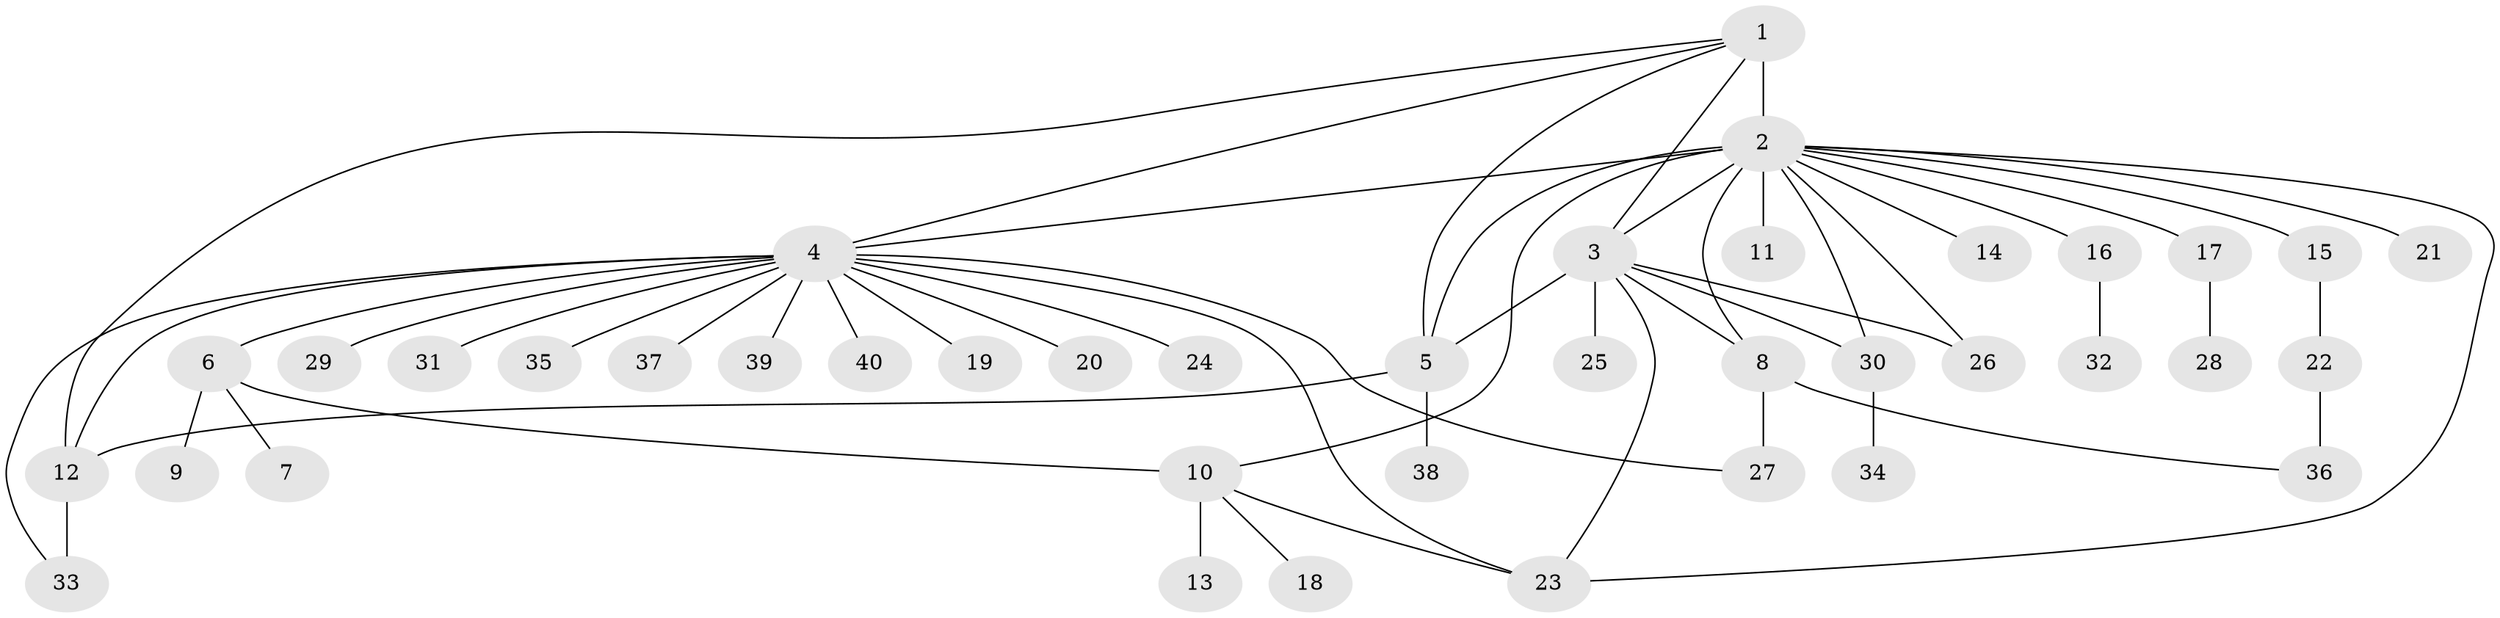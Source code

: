 // original degree distribution, {4: 0.05063291139240506, 25: 0.012658227848101266, 5: 0.05063291139240506, 18: 0.012658227848101266, 6: 0.012658227848101266, 8: 0.012658227848101266, 1: 0.569620253164557, 2: 0.17721518987341772, 9: 0.012658227848101266, 3: 0.08860759493670886}
// Generated by graph-tools (version 1.1) at 2025/50/03/04/25 22:50:39]
// undirected, 40 vertices, 55 edges
graph export_dot {
  node [color=gray90,style=filled];
  1;
  2;
  3;
  4;
  5;
  6;
  7;
  8;
  9;
  10;
  11;
  12;
  13;
  14;
  15;
  16;
  17;
  18;
  19;
  20;
  21;
  22;
  23;
  24;
  25;
  26;
  27;
  28;
  29;
  30;
  31;
  32;
  33;
  34;
  35;
  36;
  37;
  38;
  39;
  40;
  1 -- 2 [weight=7.0];
  1 -- 3 [weight=1.0];
  1 -- 4 [weight=1.0];
  1 -- 5 [weight=1.0];
  1 -- 12 [weight=1.0];
  2 -- 3 [weight=1.0];
  2 -- 4 [weight=1.0];
  2 -- 5 [weight=1.0];
  2 -- 8 [weight=1.0];
  2 -- 10 [weight=1.0];
  2 -- 11 [weight=1.0];
  2 -- 14 [weight=1.0];
  2 -- 15 [weight=1.0];
  2 -- 16 [weight=1.0];
  2 -- 17 [weight=1.0];
  2 -- 21 [weight=1.0];
  2 -- 23 [weight=1.0];
  2 -- 26 [weight=1.0];
  2 -- 30 [weight=2.0];
  3 -- 5 [weight=1.0];
  3 -- 8 [weight=1.0];
  3 -- 23 [weight=1.0];
  3 -- 25 [weight=2.0];
  3 -- 26 [weight=1.0];
  3 -- 30 [weight=1.0];
  4 -- 6 [weight=1.0];
  4 -- 12 [weight=1.0];
  4 -- 19 [weight=1.0];
  4 -- 20 [weight=1.0];
  4 -- 23 [weight=1.0];
  4 -- 24 [weight=1.0];
  4 -- 27 [weight=1.0];
  4 -- 29 [weight=1.0];
  4 -- 31 [weight=1.0];
  4 -- 33 [weight=1.0];
  4 -- 35 [weight=1.0];
  4 -- 37 [weight=1.0];
  4 -- 39 [weight=1.0];
  4 -- 40 [weight=1.0];
  5 -- 12 [weight=1.0];
  5 -- 38 [weight=1.0];
  6 -- 7 [weight=4.0];
  6 -- 9 [weight=1.0];
  6 -- 10 [weight=1.0];
  8 -- 27 [weight=1.0];
  8 -- 36 [weight=1.0];
  10 -- 13 [weight=4.0];
  10 -- 18 [weight=1.0];
  10 -- 23 [weight=1.0];
  12 -- 33 [weight=2.0];
  15 -- 22 [weight=1.0];
  16 -- 32 [weight=1.0];
  17 -- 28 [weight=1.0];
  22 -- 36 [weight=2.0];
  30 -- 34 [weight=1.0];
}
